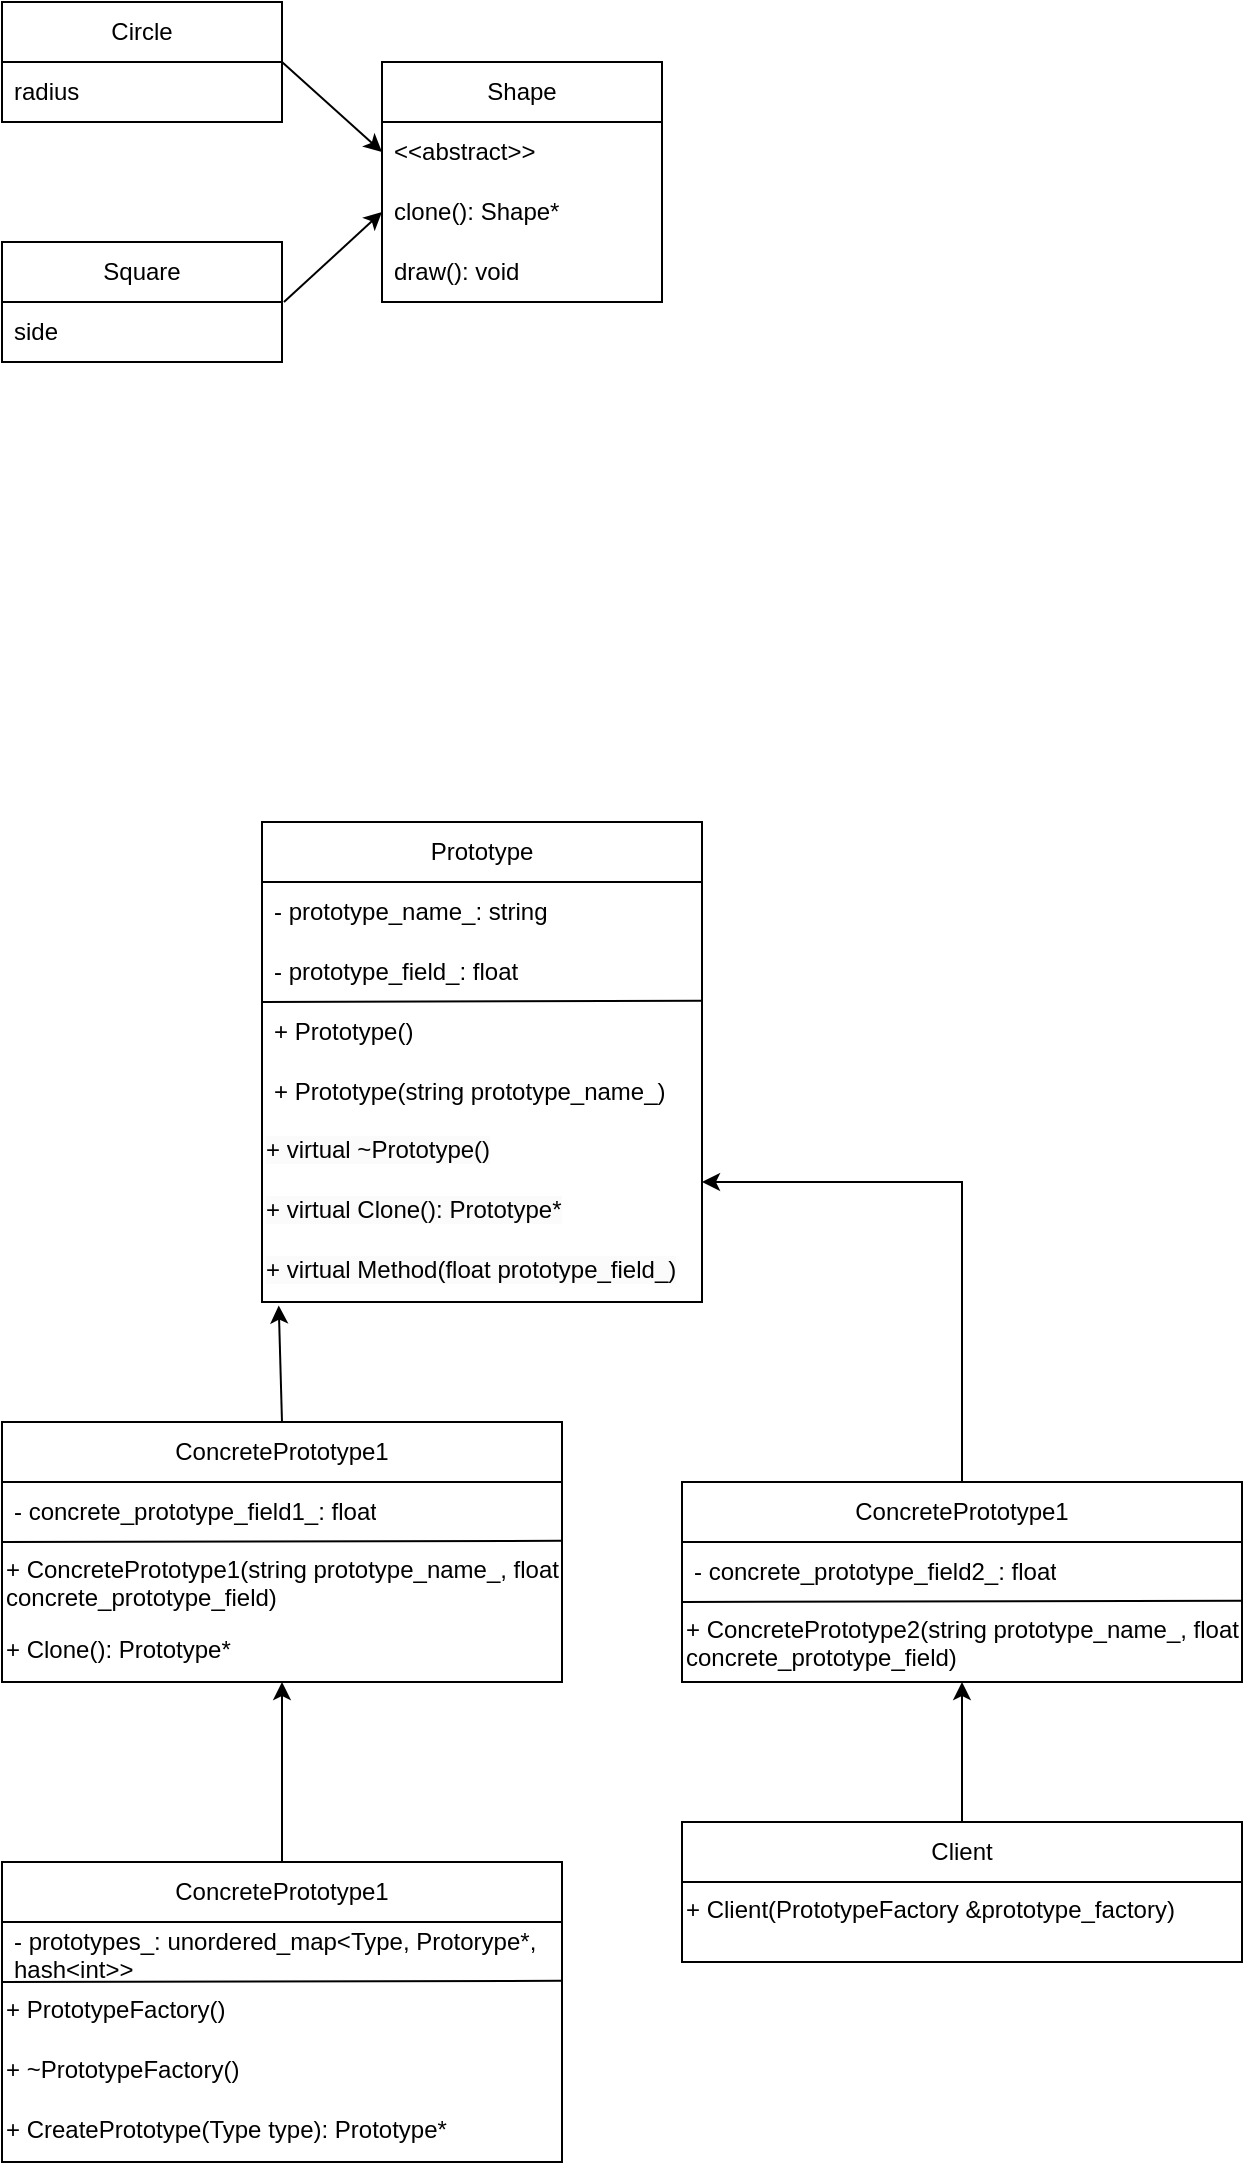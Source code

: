 <mxfile version="24.3.1" type="github">
  <diagram name="Página-1" id="NwrsFLdZC7GllnnBltAi">
    <mxGraphModel dx="1173" dy="1833" grid="1" gridSize="10" guides="1" tooltips="1" connect="1" arrows="1" fold="1" page="1" pageScale="1" pageWidth="827" pageHeight="1169" math="0" shadow="0">
      <root>
        <mxCell id="0" />
        <mxCell id="1" parent="0" />
        <mxCell id="d7q-MZww5rB41H2klDdR-18" value="Prototype" style="swimlane;fontStyle=0;childLayout=stackLayout;horizontal=1;startSize=30;horizontalStack=0;resizeParent=1;resizeParentMax=0;resizeLast=0;collapsible=1;marginBottom=0;whiteSpace=wrap;html=1;" parent="1" vertex="1">
          <mxGeometry x="130" y="400" width="220" height="240" as="geometry" />
        </mxCell>
        <mxCell id="d7q-MZww5rB41H2klDdR-19" value="- prototype_name_: string" style="text;strokeColor=none;fillColor=none;align=left;verticalAlign=middle;spacingLeft=4;spacingRight=4;overflow=hidden;points=[[0,0.5],[1,0.5]];portConstraint=eastwest;rotatable=0;whiteSpace=wrap;html=1;" parent="d7q-MZww5rB41H2klDdR-18" vertex="1">
          <mxGeometry y="30" width="220" height="30" as="geometry" />
        </mxCell>
        <mxCell id="d7q-MZww5rB41H2klDdR-20" value="- prototype_field_: float" style="text;strokeColor=none;fillColor=none;align=left;verticalAlign=middle;spacingLeft=4;spacingRight=4;overflow=hidden;points=[[0,0.5],[1,0.5]];portConstraint=eastwest;rotatable=0;whiteSpace=wrap;html=1;" parent="d7q-MZww5rB41H2klDdR-18" vertex="1">
          <mxGeometry y="60" width="220" height="30" as="geometry" />
        </mxCell>
        <mxCell id="d7q-MZww5rB41H2klDdR-24" value="" style="endArrow=none;html=1;rounded=0;entryX=0;entryY=1;entryDx=0;entryDy=0;entryPerimeter=0;exitX=1.001;exitY=0.98;exitDx=0;exitDy=0;exitPerimeter=0;" parent="d7q-MZww5rB41H2klDdR-18" source="d7q-MZww5rB41H2klDdR-20" target="d7q-MZww5rB41H2klDdR-20" edge="1">
          <mxGeometry width="50" height="50" relative="1" as="geometry">
            <mxPoint x="200" y="70" as="sourcePoint" />
            <mxPoint x="-10" y="110" as="targetPoint" />
          </mxGeometry>
        </mxCell>
        <mxCell id="d7q-MZww5rB41H2klDdR-21" value="+ Prototype()" style="text;strokeColor=none;fillColor=none;align=left;verticalAlign=middle;spacingLeft=4;spacingRight=4;overflow=hidden;points=[[0,0.5],[1,0.5]];portConstraint=eastwest;rotatable=0;whiteSpace=wrap;html=1;" parent="d7q-MZww5rB41H2klDdR-18" vertex="1">
          <mxGeometry y="90" width="220" height="30" as="geometry" />
        </mxCell>
        <mxCell id="d7q-MZww5rB41H2klDdR-25" value="+ Prototype(string prototype_name_)" style="text;strokeColor=none;fillColor=none;align=left;verticalAlign=middle;spacingLeft=4;spacingRight=4;overflow=hidden;points=[[0,0.5],[1,0.5]];portConstraint=eastwest;rotatable=0;whiteSpace=wrap;html=1;" parent="d7q-MZww5rB41H2klDdR-18" vertex="1">
          <mxGeometry y="120" width="220" height="30" as="geometry" />
        </mxCell>
        <mxCell id="d7q-MZww5rB41H2klDdR-26" value="&lt;span style=&quot;color: rgb(0, 0, 0); font-family: Helvetica; font-size: 12px; font-style: normal; font-variant-ligatures: normal; font-variant-caps: normal; font-weight: 400; letter-spacing: normal; orphans: 2; text-align: left; text-indent: 0px; text-transform: none; widows: 2; word-spacing: 0px; -webkit-text-stroke-width: 0px; white-space: normal; background-color: rgb(251, 251, 251); text-decoration-thickness: initial; text-decoration-style: initial; text-decoration-color: initial; display: inline !important; float: none;&quot;&gt;+ virtual ~Prototype()&lt;/span&gt;" style="text;whiteSpace=wrap;html=1;" parent="d7q-MZww5rB41H2klDdR-18" vertex="1">
          <mxGeometry y="150" width="220" height="30" as="geometry" />
        </mxCell>
        <mxCell id="d7q-MZww5rB41H2klDdR-27" value="&lt;span style=&quot;color: rgb(0, 0, 0); font-family: Helvetica; font-size: 12px; font-style: normal; font-variant-ligatures: normal; font-variant-caps: normal; font-weight: 400; letter-spacing: normal; orphans: 2; text-align: left; text-indent: 0px; text-transform: none; widows: 2; word-spacing: 0px; -webkit-text-stroke-width: 0px; white-space: normal; background-color: rgb(251, 251, 251); text-decoration-thickness: initial; text-decoration-style: initial; text-decoration-color: initial; display: inline !important; float: none;&quot;&gt;+ virtual Clone(): Prototype*&lt;/span&gt;" style="text;whiteSpace=wrap;html=1;" parent="d7q-MZww5rB41H2klDdR-18" vertex="1">
          <mxGeometry y="180" width="220" height="30" as="geometry" />
        </mxCell>
        <mxCell id="d7q-MZww5rB41H2klDdR-28" value="&lt;span style=&quot;color: rgb(0, 0, 0); font-family: Helvetica; font-size: 12px; font-style: normal; font-variant-ligatures: normal; font-variant-caps: normal; font-weight: 400; letter-spacing: normal; orphans: 2; text-align: left; text-indent: 0px; text-transform: none; widows: 2; word-spacing: 0px; -webkit-text-stroke-width: 0px; white-space: normal; background-color: rgb(251, 251, 251); text-decoration-thickness: initial; text-decoration-style: initial; text-decoration-color: initial; display: inline !important; float: none;&quot;&gt;+ virtual Method(float prototype_field_)&lt;/span&gt;" style="text;whiteSpace=wrap;html=1;" parent="d7q-MZww5rB41H2klDdR-18" vertex="1">
          <mxGeometry y="210" width="220" height="30" as="geometry" />
        </mxCell>
        <mxCell id="d7q-MZww5rB41H2klDdR-29" value="ConcretePrototype1" style="swimlane;fontStyle=0;childLayout=stackLayout;horizontal=1;startSize=30;horizontalStack=0;resizeParent=1;resizeParentMax=0;resizeLast=0;collapsible=1;marginBottom=0;whiteSpace=wrap;html=1;" parent="1" vertex="1">
          <mxGeometry y="700" width="280" height="130" as="geometry" />
        </mxCell>
        <mxCell id="d7q-MZww5rB41H2klDdR-31" value="- concrete_prototype_field1_: float" style="text;strokeColor=none;fillColor=none;align=left;verticalAlign=middle;spacingLeft=4;spacingRight=4;overflow=hidden;points=[[0,0.5],[1,0.5]];portConstraint=eastwest;rotatable=0;whiteSpace=wrap;html=1;" parent="d7q-MZww5rB41H2klDdR-29" vertex="1">
          <mxGeometry y="30" width="280" height="30" as="geometry" />
        </mxCell>
        <mxCell id="d7q-MZww5rB41H2klDdR-32" value="" style="endArrow=none;html=1;rounded=0;entryX=0;entryY=1;entryDx=0;entryDy=0;entryPerimeter=0;exitX=1.001;exitY=0.98;exitDx=0;exitDy=0;exitPerimeter=0;" parent="d7q-MZww5rB41H2klDdR-29" source="d7q-MZww5rB41H2klDdR-31" target="d7q-MZww5rB41H2klDdR-31" edge="1">
          <mxGeometry width="50" height="50" relative="1" as="geometry">
            <mxPoint x="200" y="70" as="sourcePoint" />
            <mxPoint x="-10" y="110" as="targetPoint" />
          </mxGeometry>
        </mxCell>
        <mxCell id="d7q-MZww5rB41H2klDdR-40" value="+ ConcretePrototype1(string prototype_name_, float concrete_prototype_field)" style="text;whiteSpace=wrap;html=1;" parent="d7q-MZww5rB41H2klDdR-29" vertex="1">
          <mxGeometry y="60" width="280" height="40" as="geometry" />
        </mxCell>
        <mxCell id="d7q-MZww5rB41H2klDdR-36" value="+ Clone(): Prototype*" style="text;whiteSpace=wrap;html=1;" parent="d7q-MZww5rB41H2klDdR-29" vertex="1">
          <mxGeometry y="100" width="280" height="30" as="geometry" />
        </mxCell>
        <mxCell id="d7q-MZww5rB41H2klDdR-43" value="" style="endArrow=classic;html=1;rounded=0;entryX=0.038;entryY=1.059;entryDx=0;entryDy=0;entryPerimeter=0;exitX=0.5;exitY=0;exitDx=0;exitDy=0;" parent="1" source="d7q-MZww5rB41H2klDdR-29" target="d7q-MZww5rB41H2klDdR-28" edge="1">
          <mxGeometry width="50" height="50" relative="1" as="geometry">
            <mxPoint x="220" y="770" as="sourcePoint" />
            <mxPoint x="270" y="720" as="targetPoint" />
          </mxGeometry>
        </mxCell>
        <mxCell id="d7q-MZww5rB41H2klDdR-44" value="ConcretePrototype1" style="swimlane;fontStyle=0;childLayout=stackLayout;horizontal=1;startSize=30;horizontalStack=0;resizeParent=1;resizeParentMax=0;resizeLast=0;collapsible=1;marginBottom=0;whiteSpace=wrap;html=1;" parent="1" vertex="1">
          <mxGeometry x="340" y="730" width="280" height="100" as="geometry" />
        </mxCell>
        <mxCell id="d7q-MZww5rB41H2klDdR-45" value="- concrete_prototype_field2_: float" style="text;strokeColor=none;fillColor=none;align=left;verticalAlign=middle;spacingLeft=4;spacingRight=4;overflow=hidden;points=[[0,0.5],[1,0.5]];portConstraint=eastwest;rotatable=0;whiteSpace=wrap;html=1;" parent="d7q-MZww5rB41H2klDdR-44" vertex="1">
          <mxGeometry y="30" width="280" height="30" as="geometry" />
        </mxCell>
        <mxCell id="d7q-MZww5rB41H2klDdR-46" value="" style="endArrow=none;html=1;rounded=0;entryX=0;entryY=1;entryDx=0;entryDy=0;entryPerimeter=0;exitX=1.001;exitY=0.98;exitDx=0;exitDy=0;exitPerimeter=0;" parent="d7q-MZww5rB41H2klDdR-44" source="d7q-MZww5rB41H2klDdR-45" target="d7q-MZww5rB41H2klDdR-45" edge="1">
          <mxGeometry width="50" height="50" relative="1" as="geometry">
            <mxPoint x="200" y="70" as="sourcePoint" />
            <mxPoint x="-10" y="110" as="targetPoint" />
          </mxGeometry>
        </mxCell>
        <mxCell id="d7q-MZww5rB41H2klDdR-47" value="+ ConcretePrototype2(string prototype_name_, float concrete_prototype_field)" style="text;whiteSpace=wrap;html=1;" parent="d7q-MZww5rB41H2klDdR-44" vertex="1">
          <mxGeometry y="60" width="280" height="40" as="geometry" />
        </mxCell>
        <mxCell id="d7q-MZww5rB41H2klDdR-49" value="Client" style="swimlane;fontStyle=0;childLayout=stackLayout;horizontal=1;startSize=30;horizontalStack=0;resizeParent=1;resizeParentMax=0;resizeLast=0;collapsible=1;marginBottom=0;whiteSpace=wrap;html=1;" parent="1" vertex="1">
          <mxGeometry x="340" y="900" width="280" height="70" as="geometry" />
        </mxCell>
        <mxCell id="d7q-MZww5rB41H2klDdR-55" value="+ Client(PrototypeFactory &amp;amp;prototype_factory)" style="text;whiteSpace=wrap;html=1;" parent="d7q-MZww5rB41H2klDdR-49" vertex="1">
          <mxGeometry y="30" width="280" height="40" as="geometry" />
        </mxCell>
        <mxCell id="d7q-MZww5rB41H2klDdR-53" value="" style="endArrow=classic;html=1;rounded=0;exitX=0.5;exitY=0;exitDx=0;exitDy=0;entryX=1;entryY=0;entryDx=0;entryDy=0;" parent="1" source="d7q-MZww5rB41H2klDdR-44" target="d7q-MZww5rB41H2klDdR-27" edge="1">
          <mxGeometry width="50" height="50" relative="1" as="geometry">
            <mxPoint x="460" y="640" as="sourcePoint" />
            <mxPoint x="510" y="590" as="targetPoint" />
            <Array as="points">
              <mxPoint x="480" y="580" />
            </Array>
          </mxGeometry>
        </mxCell>
        <mxCell id="d7q-MZww5rB41H2klDdR-54" value="" style="endArrow=classic;html=1;rounded=0;exitX=0.5;exitY=0;exitDx=0;exitDy=0;entryX=0.5;entryY=1;entryDx=0;entryDy=0;" parent="1" source="d7q-MZww5rB41H2klDdR-49" target="d7q-MZww5rB41H2klDdR-47" edge="1">
          <mxGeometry width="50" height="50" relative="1" as="geometry">
            <mxPoint x="440" y="890" as="sourcePoint" />
            <mxPoint x="490" y="840" as="targetPoint" />
          </mxGeometry>
        </mxCell>
        <mxCell id="d7q-MZww5rB41H2klDdR-56" value="ConcretePrototype1" style="swimlane;fontStyle=0;childLayout=stackLayout;horizontal=1;startSize=30;horizontalStack=0;resizeParent=1;resizeParentMax=0;resizeLast=0;collapsible=1;marginBottom=0;whiteSpace=wrap;html=1;" parent="1" vertex="1">
          <mxGeometry y="920" width="280" height="150" as="geometry" />
        </mxCell>
        <mxCell id="d7q-MZww5rB41H2klDdR-57" value="- prototypes_: unordered_map&amp;lt;Type, Protorype*, hash&amp;lt;int&amp;gt;&amp;gt;" style="text;strokeColor=none;fillColor=none;align=left;verticalAlign=middle;spacingLeft=4;spacingRight=4;overflow=hidden;points=[[0,0.5],[1,0.5]];portConstraint=eastwest;rotatable=0;whiteSpace=wrap;html=1;" parent="d7q-MZww5rB41H2klDdR-56" vertex="1">
          <mxGeometry y="30" width="280" height="30" as="geometry" />
        </mxCell>
        <mxCell id="d7q-MZww5rB41H2klDdR-58" value="" style="endArrow=none;html=1;rounded=0;entryX=0;entryY=1;entryDx=0;entryDy=0;entryPerimeter=0;exitX=1.001;exitY=0.98;exitDx=0;exitDy=0;exitPerimeter=0;" parent="d7q-MZww5rB41H2klDdR-56" source="d7q-MZww5rB41H2klDdR-57" target="d7q-MZww5rB41H2klDdR-57" edge="1">
          <mxGeometry width="50" height="50" relative="1" as="geometry">
            <mxPoint x="200" y="70" as="sourcePoint" />
            <mxPoint x="-10" y="110" as="targetPoint" />
          </mxGeometry>
        </mxCell>
        <mxCell id="d7q-MZww5rB41H2klDdR-59" value="+ PrototypeFactory()" style="text;whiteSpace=wrap;html=1;" parent="d7q-MZww5rB41H2klDdR-56" vertex="1">
          <mxGeometry y="60" width="280" height="30" as="geometry" />
        </mxCell>
        <mxCell id="d7q-MZww5rB41H2klDdR-61" value="+ ~PrototypeFactory()" style="text;whiteSpace=wrap;html=1;" parent="d7q-MZww5rB41H2klDdR-56" vertex="1">
          <mxGeometry y="90" width="280" height="30" as="geometry" />
        </mxCell>
        <mxCell id="d7q-MZww5rB41H2klDdR-60" value="+ CreatePrototype(Type type): Prototype*" style="text;whiteSpace=wrap;html=1;" parent="d7q-MZww5rB41H2klDdR-56" vertex="1">
          <mxGeometry y="120" width="280" height="30" as="geometry" />
        </mxCell>
        <mxCell id="d7q-MZww5rB41H2klDdR-64" value="" style="endArrow=classic;html=1;rounded=0;exitX=0.5;exitY=0;exitDx=0;exitDy=0;entryX=0.5;entryY=1;entryDx=0;entryDy=0;" parent="1" source="d7q-MZww5rB41H2klDdR-56" target="d7q-MZww5rB41H2klDdR-36" edge="1">
          <mxGeometry width="50" height="50" relative="1" as="geometry">
            <mxPoint x="110" y="930" as="sourcePoint" />
            <mxPoint x="160" y="880" as="targetPoint" />
          </mxGeometry>
        </mxCell>
        <mxCell id="95YDirDO0wylGNeN8Vvq-2" value="Shape" style="swimlane;fontStyle=0;childLayout=stackLayout;horizontal=1;startSize=30;horizontalStack=0;resizeParent=1;resizeParentMax=0;resizeLast=0;collapsible=1;marginBottom=0;whiteSpace=wrap;html=1;" vertex="1" parent="1">
          <mxGeometry x="190" y="20" width="140" height="120" as="geometry" />
        </mxCell>
        <mxCell id="95YDirDO0wylGNeN8Vvq-3" value="&amp;lt;&amp;lt;abstract&amp;gt;&amp;gt;" style="text;strokeColor=none;fillColor=none;align=left;verticalAlign=middle;spacingLeft=4;spacingRight=4;overflow=hidden;points=[[0,0.5],[1,0.5]];portConstraint=eastwest;rotatable=0;whiteSpace=wrap;html=1;" vertex="1" parent="95YDirDO0wylGNeN8Vvq-2">
          <mxGeometry y="30" width="140" height="30" as="geometry" />
        </mxCell>
        <mxCell id="95YDirDO0wylGNeN8Vvq-4" value="clone(): Shape*" style="text;strokeColor=none;fillColor=none;align=left;verticalAlign=middle;spacingLeft=4;spacingRight=4;overflow=hidden;points=[[0,0.5],[1,0.5]];portConstraint=eastwest;rotatable=0;whiteSpace=wrap;html=1;" vertex="1" parent="95YDirDO0wylGNeN8Vvq-2">
          <mxGeometry y="60" width="140" height="30" as="geometry" />
        </mxCell>
        <mxCell id="95YDirDO0wylGNeN8Vvq-5" value="draw(): void" style="text;strokeColor=none;fillColor=none;align=left;verticalAlign=middle;spacingLeft=4;spacingRight=4;overflow=hidden;points=[[0,0.5],[1,0.5]];portConstraint=eastwest;rotatable=0;whiteSpace=wrap;html=1;" vertex="1" parent="95YDirDO0wylGNeN8Vvq-2">
          <mxGeometry y="90" width="140" height="30" as="geometry" />
        </mxCell>
        <mxCell id="95YDirDO0wylGNeN8Vvq-6" value="Square" style="swimlane;fontStyle=0;childLayout=stackLayout;horizontal=1;startSize=30;horizontalStack=0;resizeParent=1;resizeParentMax=0;resizeLast=0;collapsible=1;marginBottom=0;whiteSpace=wrap;html=1;" vertex="1" parent="1">
          <mxGeometry y="110" width="140" height="60" as="geometry" />
        </mxCell>
        <mxCell id="95YDirDO0wylGNeN8Vvq-7" value="side" style="text;strokeColor=none;fillColor=none;align=left;verticalAlign=middle;spacingLeft=4;spacingRight=4;overflow=hidden;points=[[0,0.5],[1,0.5]];portConstraint=eastwest;rotatable=0;whiteSpace=wrap;html=1;" vertex="1" parent="95YDirDO0wylGNeN8Vvq-6">
          <mxGeometry y="30" width="140" height="30" as="geometry" />
        </mxCell>
        <mxCell id="95YDirDO0wylGNeN8Vvq-10" value="Circle" style="swimlane;fontStyle=0;childLayout=stackLayout;horizontal=1;startSize=30;horizontalStack=0;resizeParent=1;resizeParentMax=0;resizeLast=0;collapsible=1;marginBottom=0;whiteSpace=wrap;html=1;" vertex="1" parent="1">
          <mxGeometry y="-10" width="140" height="60" as="geometry" />
        </mxCell>
        <mxCell id="95YDirDO0wylGNeN8Vvq-11" value="radius" style="text;strokeColor=none;fillColor=none;align=left;verticalAlign=middle;spacingLeft=4;spacingRight=4;overflow=hidden;points=[[0,0.5],[1,0.5]];portConstraint=eastwest;rotatable=0;whiteSpace=wrap;html=1;" vertex="1" parent="95YDirDO0wylGNeN8Vvq-10">
          <mxGeometry y="30" width="140" height="30" as="geometry" />
        </mxCell>
        <mxCell id="95YDirDO0wylGNeN8Vvq-12" value="" style="endArrow=classic;html=1;rounded=0;exitX=1.007;exitY=0;exitDx=0;exitDy=0;exitPerimeter=0;entryX=0;entryY=0.5;entryDx=0;entryDy=0;" edge="1" parent="1" source="95YDirDO0wylGNeN8Vvq-7" target="95YDirDO0wylGNeN8Vvq-4">
          <mxGeometry width="50" height="50" relative="1" as="geometry">
            <mxPoint x="190" y="190" as="sourcePoint" />
            <mxPoint x="240" y="140" as="targetPoint" />
          </mxGeometry>
        </mxCell>
        <mxCell id="95YDirDO0wylGNeN8Vvq-14" value="" style="endArrow=classic;html=1;rounded=0;exitX=1;exitY=0;exitDx=0;exitDy=0;exitPerimeter=0;entryX=0;entryY=0.5;entryDx=0;entryDy=0;" edge="1" parent="1" source="95YDirDO0wylGNeN8Vvq-11" target="95YDirDO0wylGNeN8Vvq-3">
          <mxGeometry width="50" height="50" relative="1" as="geometry">
            <mxPoint x="160" y="40" as="sourcePoint" />
            <mxPoint x="210" y="-10" as="targetPoint" />
          </mxGeometry>
        </mxCell>
      </root>
    </mxGraphModel>
  </diagram>
</mxfile>
